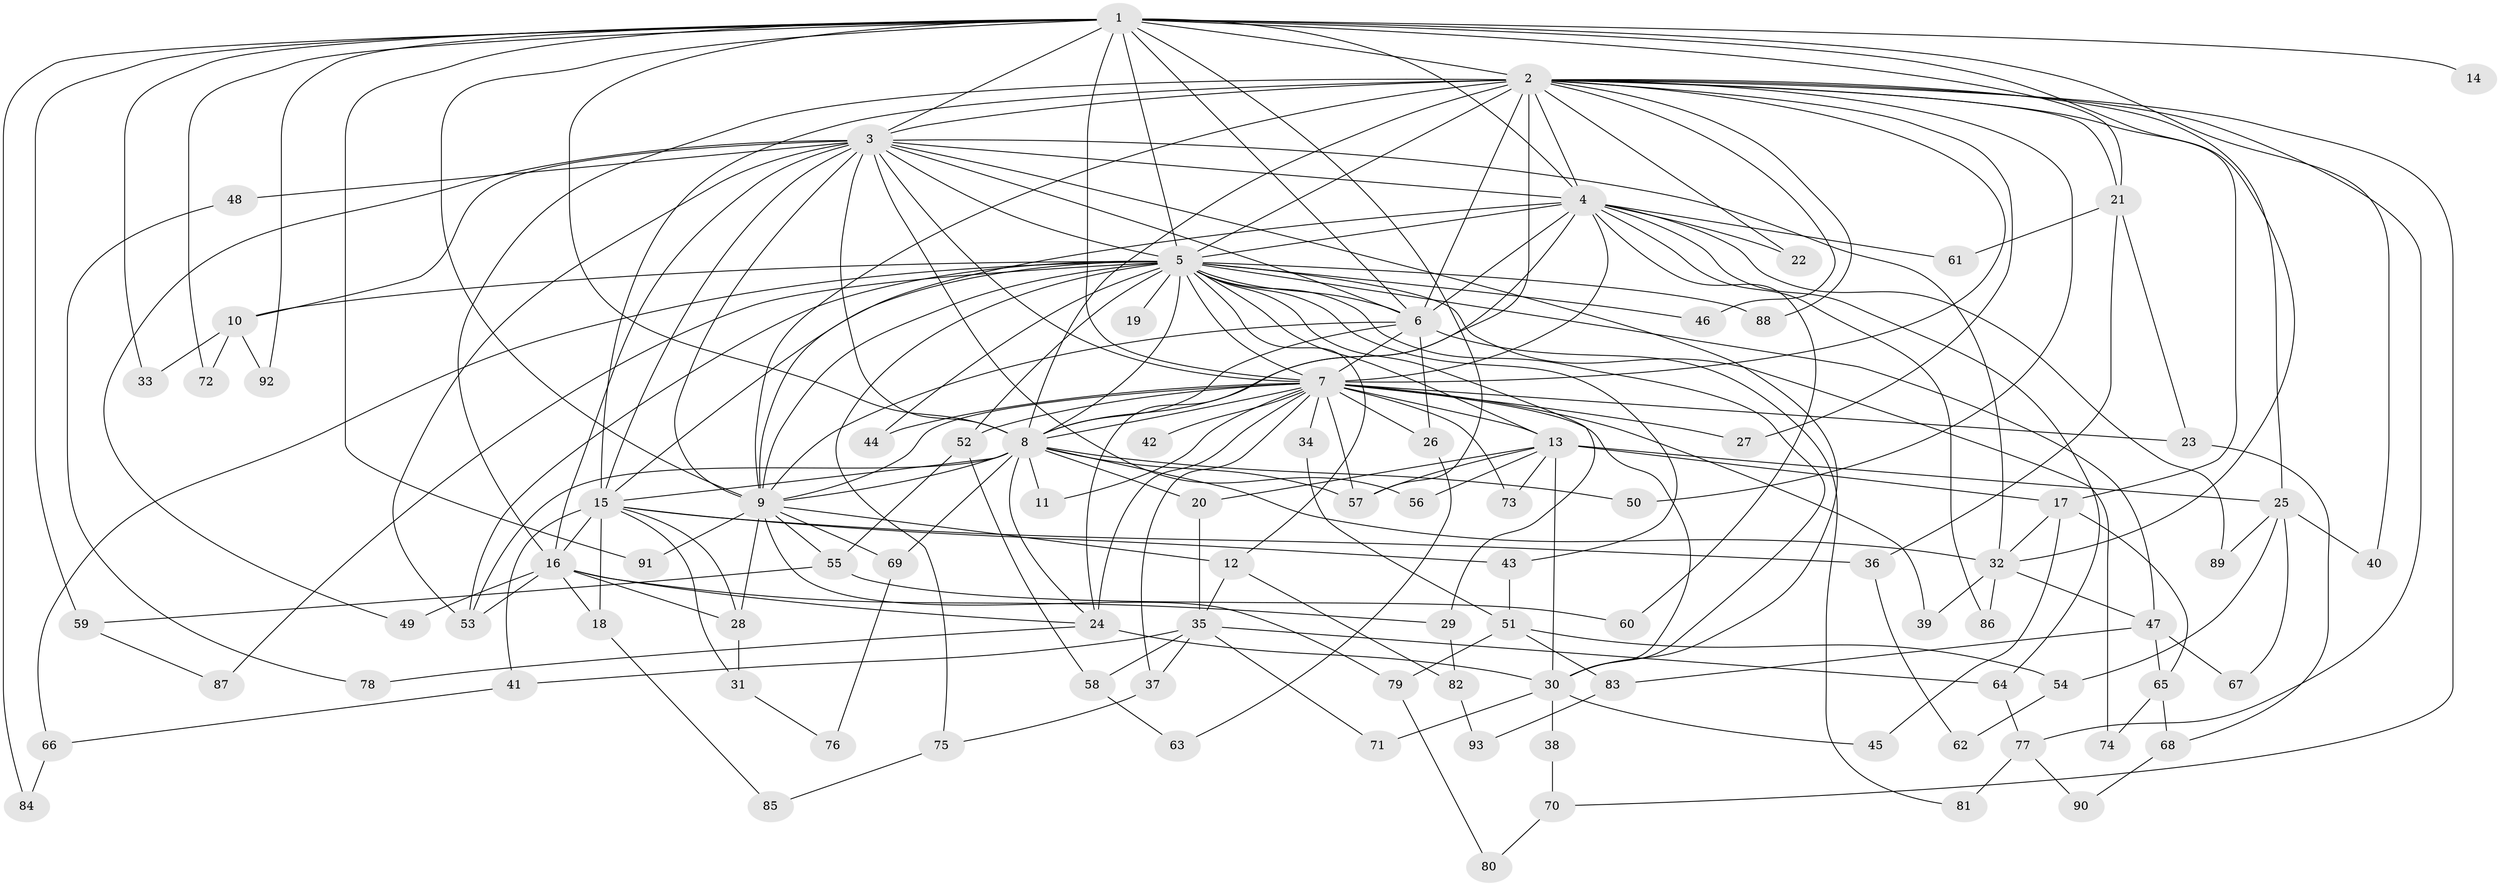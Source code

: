 // original degree distribution, {23: 0.007692307692307693, 31: 0.007692307692307693, 21: 0.007692307692307693, 16: 0.015384615384615385, 24: 0.007692307692307693, 13: 0.007692307692307693, 29: 0.007692307692307693, 22: 0.007692307692307693, 18: 0.007692307692307693, 5: 0.038461538461538464, 2: 0.45384615384615384, 4: 0.1076923076923077, 8: 0.023076923076923078, 6: 0.023076923076923078, 3: 0.26153846153846155, 7: 0.015384615384615385}
// Generated by graph-tools (version 1.1) at 2025/49/03/04/25 22:49:40]
// undirected, 93 vertices, 213 edges
graph export_dot {
  node [color=gray90,style=filled];
  1;
  2;
  3;
  4;
  5;
  6;
  7;
  8;
  9;
  10;
  11;
  12;
  13;
  14;
  15;
  16;
  17;
  18;
  19;
  20;
  21;
  22;
  23;
  24;
  25;
  26;
  27;
  28;
  29;
  30;
  31;
  32;
  33;
  34;
  35;
  36;
  37;
  38;
  39;
  40;
  41;
  42;
  43;
  44;
  45;
  46;
  47;
  48;
  49;
  50;
  51;
  52;
  53;
  54;
  55;
  56;
  57;
  58;
  59;
  60;
  61;
  62;
  63;
  64;
  65;
  66;
  67;
  68;
  69;
  70;
  71;
  72;
  73;
  74;
  75;
  76;
  77;
  78;
  79;
  80;
  81;
  82;
  83;
  84;
  85;
  86;
  87;
  88;
  89;
  90;
  91;
  92;
  93;
  1 -- 2 [weight=3.0];
  1 -- 3 [weight=1.0];
  1 -- 4 [weight=1.0];
  1 -- 5 [weight=2.0];
  1 -- 6 [weight=1.0];
  1 -- 7 [weight=1.0];
  1 -- 8 [weight=2.0];
  1 -- 9 [weight=1.0];
  1 -- 14 [weight=1.0];
  1 -- 21 [weight=1.0];
  1 -- 32 [weight=1.0];
  1 -- 33 [weight=1.0];
  1 -- 40 [weight=1.0];
  1 -- 57 [weight=1.0];
  1 -- 59 [weight=1.0];
  1 -- 72 [weight=1.0];
  1 -- 84 [weight=1.0];
  1 -- 91 [weight=1.0];
  1 -- 92 [weight=1.0];
  2 -- 3 [weight=2.0];
  2 -- 4 [weight=1.0];
  2 -- 5 [weight=2.0];
  2 -- 6 [weight=1.0];
  2 -- 7 [weight=2.0];
  2 -- 8 [weight=2.0];
  2 -- 9 [weight=1.0];
  2 -- 15 [weight=1.0];
  2 -- 16 [weight=1.0];
  2 -- 17 [weight=1.0];
  2 -- 21 [weight=1.0];
  2 -- 22 [weight=1.0];
  2 -- 24 [weight=2.0];
  2 -- 25 [weight=2.0];
  2 -- 27 [weight=1.0];
  2 -- 46 [weight=1.0];
  2 -- 50 [weight=1.0];
  2 -- 70 [weight=1.0];
  2 -- 77 [weight=1.0];
  2 -- 88 [weight=1.0];
  3 -- 4 [weight=1.0];
  3 -- 5 [weight=2.0];
  3 -- 6 [weight=1.0];
  3 -- 7 [weight=1.0];
  3 -- 8 [weight=1.0];
  3 -- 9 [weight=2.0];
  3 -- 10 [weight=1.0];
  3 -- 15 [weight=1.0];
  3 -- 16 [weight=1.0];
  3 -- 30 [weight=1.0];
  3 -- 32 [weight=1.0];
  3 -- 48 [weight=1.0];
  3 -- 49 [weight=1.0];
  3 -- 53 [weight=1.0];
  3 -- 56 [weight=1.0];
  4 -- 5 [weight=3.0];
  4 -- 6 [weight=1.0];
  4 -- 7 [weight=1.0];
  4 -- 8 [weight=1.0];
  4 -- 9 [weight=1.0];
  4 -- 22 [weight=1.0];
  4 -- 60 [weight=1.0];
  4 -- 61 [weight=1.0];
  4 -- 64 [weight=1.0];
  4 -- 86 [weight=1.0];
  4 -- 89 [weight=1.0];
  5 -- 6 [weight=3.0];
  5 -- 7 [weight=2.0];
  5 -- 8 [weight=2.0];
  5 -- 9 [weight=2.0];
  5 -- 10 [weight=1.0];
  5 -- 12 [weight=1.0];
  5 -- 13 [weight=2.0];
  5 -- 15 [weight=1.0];
  5 -- 19 [weight=2.0];
  5 -- 29 [weight=1.0];
  5 -- 30 [weight=1.0];
  5 -- 43 [weight=1.0];
  5 -- 44 [weight=1.0];
  5 -- 46 [weight=1.0];
  5 -- 47 [weight=1.0];
  5 -- 52 [weight=1.0];
  5 -- 53 [weight=1.0];
  5 -- 66 [weight=1.0];
  5 -- 74 [weight=1.0];
  5 -- 75 [weight=1.0];
  5 -- 87 [weight=1.0];
  5 -- 88 [weight=1.0];
  6 -- 7 [weight=2.0];
  6 -- 8 [weight=1.0];
  6 -- 9 [weight=1.0];
  6 -- 26 [weight=1.0];
  6 -- 81 [weight=1.0];
  7 -- 8 [weight=1.0];
  7 -- 9 [weight=1.0];
  7 -- 11 [weight=1.0];
  7 -- 13 [weight=1.0];
  7 -- 23 [weight=1.0];
  7 -- 24 [weight=1.0];
  7 -- 26 [weight=1.0];
  7 -- 27 [weight=1.0];
  7 -- 30 [weight=2.0];
  7 -- 34 [weight=1.0];
  7 -- 37 [weight=1.0];
  7 -- 39 [weight=1.0];
  7 -- 42 [weight=1.0];
  7 -- 44 [weight=1.0];
  7 -- 52 [weight=1.0];
  7 -- 57 [weight=1.0];
  7 -- 73 [weight=1.0];
  8 -- 9 [weight=1.0];
  8 -- 11 [weight=1.0];
  8 -- 15 [weight=1.0];
  8 -- 20 [weight=1.0];
  8 -- 24 [weight=1.0];
  8 -- 32 [weight=2.0];
  8 -- 50 [weight=1.0];
  8 -- 53 [weight=2.0];
  8 -- 57 [weight=1.0];
  8 -- 69 [weight=1.0];
  9 -- 12 [weight=1.0];
  9 -- 28 [weight=1.0];
  9 -- 55 [weight=1.0];
  9 -- 69 [weight=1.0];
  9 -- 79 [weight=1.0];
  9 -- 91 [weight=1.0];
  10 -- 33 [weight=1.0];
  10 -- 72 [weight=1.0];
  10 -- 92 [weight=1.0];
  12 -- 35 [weight=1.0];
  12 -- 82 [weight=1.0];
  13 -- 17 [weight=1.0];
  13 -- 20 [weight=1.0];
  13 -- 25 [weight=1.0];
  13 -- 30 [weight=1.0];
  13 -- 56 [weight=1.0];
  13 -- 57 [weight=1.0];
  13 -- 73 [weight=1.0];
  15 -- 16 [weight=1.0];
  15 -- 18 [weight=1.0];
  15 -- 28 [weight=1.0];
  15 -- 31 [weight=1.0];
  15 -- 36 [weight=1.0];
  15 -- 41 [weight=1.0];
  15 -- 43 [weight=1.0];
  16 -- 18 [weight=1.0];
  16 -- 24 [weight=1.0];
  16 -- 28 [weight=1.0];
  16 -- 29 [weight=1.0];
  16 -- 49 [weight=1.0];
  16 -- 53 [weight=1.0];
  17 -- 32 [weight=1.0];
  17 -- 45 [weight=1.0];
  17 -- 65 [weight=1.0];
  18 -- 85 [weight=1.0];
  20 -- 35 [weight=1.0];
  21 -- 23 [weight=1.0];
  21 -- 36 [weight=1.0];
  21 -- 61 [weight=1.0];
  23 -- 68 [weight=1.0];
  24 -- 30 [weight=4.0];
  24 -- 78 [weight=1.0];
  25 -- 40 [weight=1.0];
  25 -- 54 [weight=1.0];
  25 -- 67 [weight=1.0];
  25 -- 89 [weight=1.0];
  26 -- 63 [weight=1.0];
  28 -- 31 [weight=1.0];
  29 -- 82 [weight=1.0];
  30 -- 38 [weight=1.0];
  30 -- 45 [weight=1.0];
  30 -- 71 [weight=1.0];
  31 -- 76 [weight=1.0];
  32 -- 39 [weight=1.0];
  32 -- 47 [weight=1.0];
  32 -- 86 [weight=1.0];
  34 -- 51 [weight=1.0];
  35 -- 37 [weight=1.0];
  35 -- 41 [weight=1.0];
  35 -- 58 [weight=1.0];
  35 -- 64 [weight=1.0];
  35 -- 71 [weight=1.0];
  36 -- 62 [weight=1.0];
  37 -- 75 [weight=1.0];
  38 -- 70 [weight=1.0];
  41 -- 66 [weight=1.0];
  43 -- 51 [weight=1.0];
  47 -- 65 [weight=1.0];
  47 -- 67 [weight=1.0];
  47 -- 83 [weight=1.0];
  48 -- 78 [weight=1.0];
  51 -- 54 [weight=1.0];
  51 -- 79 [weight=1.0];
  51 -- 83 [weight=1.0];
  52 -- 55 [weight=1.0];
  52 -- 58 [weight=1.0];
  54 -- 62 [weight=1.0];
  55 -- 59 [weight=1.0];
  55 -- 60 [weight=1.0];
  58 -- 63 [weight=1.0];
  59 -- 87 [weight=1.0];
  64 -- 77 [weight=1.0];
  65 -- 68 [weight=1.0];
  65 -- 74 [weight=1.0];
  66 -- 84 [weight=1.0];
  68 -- 90 [weight=1.0];
  69 -- 76 [weight=1.0];
  70 -- 80 [weight=1.0];
  75 -- 85 [weight=1.0];
  77 -- 81 [weight=1.0];
  77 -- 90 [weight=1.0];
  79 -- 80 [weight=1.0];
  82 -- 93 [weight=1.0];
  83 -- 93 [weight=1.0];
}
